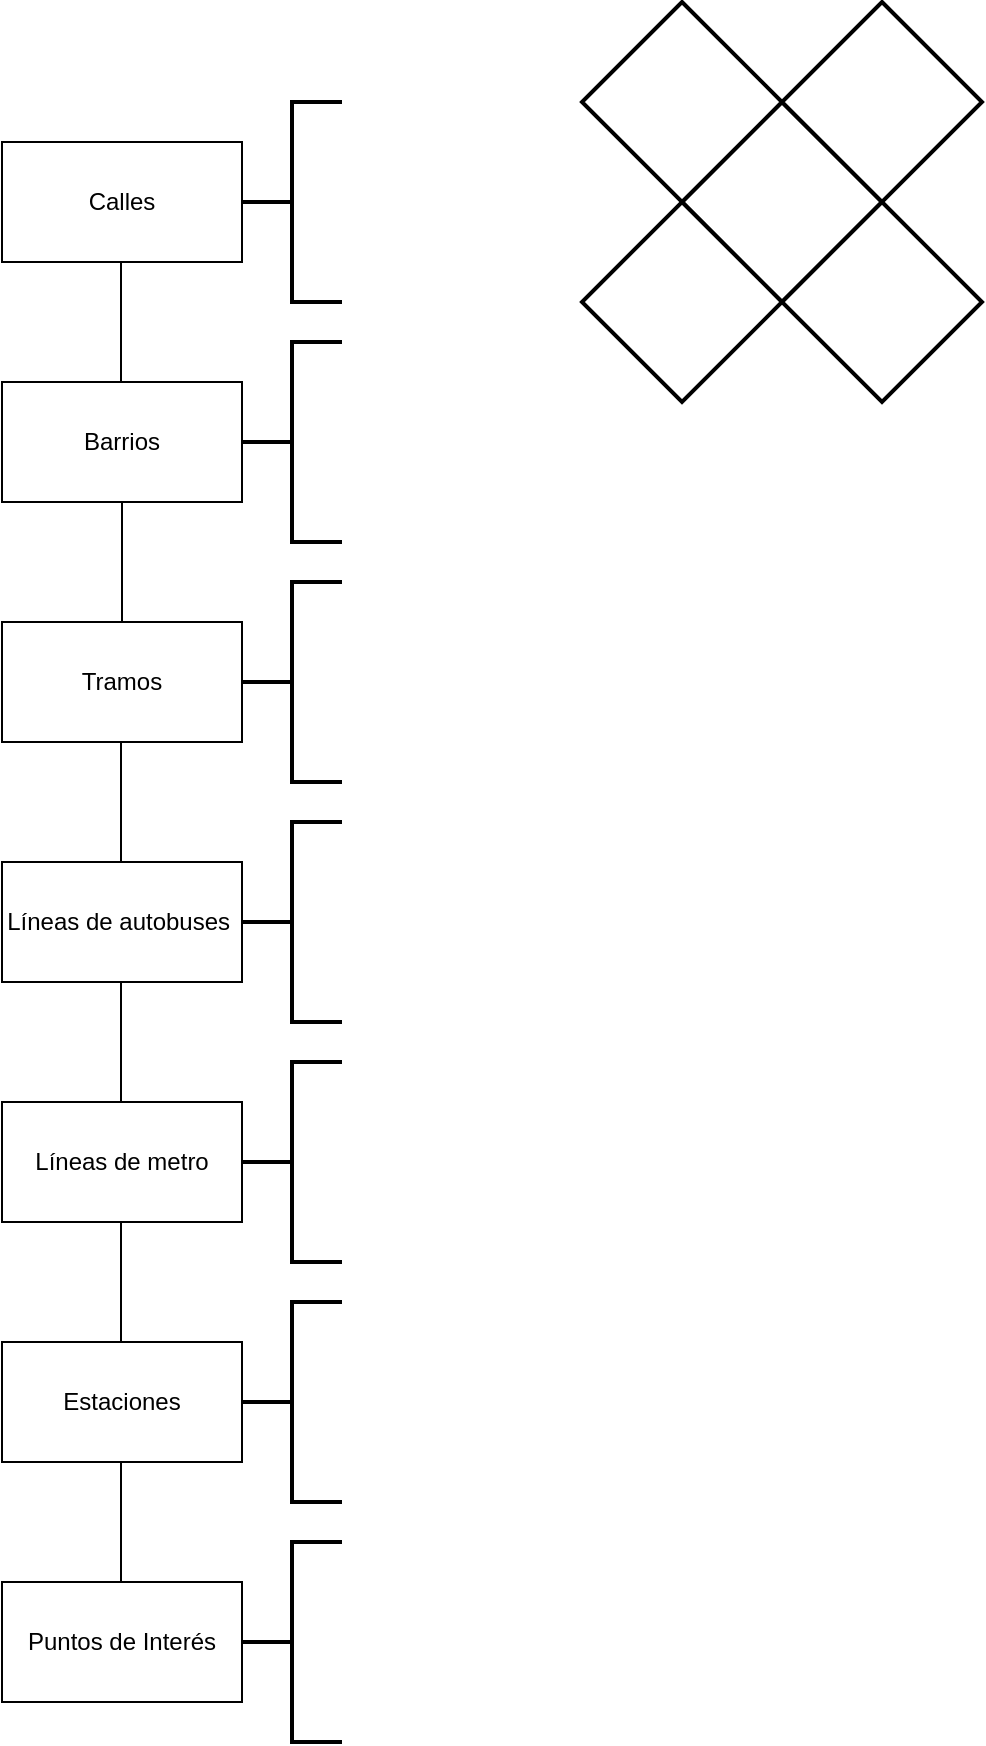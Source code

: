 <mxfile version="22.0.8" type="github">
  <diagram id="C5RBs43oDa-KdzZeNtuy" name="Page-1">
    <mxGraphModel dx="880" dy="478" grid="1" gridSize="10" guides="1" tooltips="1" connect="1" arrows="1" fold="1" page="1" pageScale="1" pageWidth="827" pageHeight="1169" math="0" shadow="0">
      <root>
        <mxCell id="WIyWlLk6GJQsqaUBKTNV-0" />
        <mxCell id="WIyWlLk6GJQsqaUBKTNV-1" parent="WIyWlLk6GJQsqaUBKTNV-0" />
        <mxCell id="mPyTUqxMGJh4DycX4-v5-0" value="Barrios" style="rounded=0;whiteSpace=wrap;html=1;" vertex="1" parent="WIyWlLk6GJQsqaUBKTNV-1">
          <mxGeometry x="160" y="380" width="120" height="60" as="geometry" />
        </mxCell>
        <mxCell id="mPyTUqxMGJh4DycX4-v5-1" value="Tramos" style="rounded=0;whiteSpace=wrap;html=1;" vertex="1" parent="WIyWlLk6GJQsqaUBKTNV-1">
          <mxGeometry x="160" y="500" width="120" height="60" as="geometry" />
        </mxCell>
        <mxCell id="mPyTUqxMGJh4DycX4-v5-2" value="Calles" style="rounded=0;whiteSpace=wrap;html=1;" vertex="1" parent="WIyWlLk6GJQsqaUBKTNV-1">
          <mxGeometry x="160" y="260" width="120" height="60" as="geometry" />
        </mxCell>
        <mxCell id="mPyTUqxMGJh4DycX4-v5-3" value="Estaciones" style="rounded=0;whiteSpace=wrap;html=1;" vertex="1" parent="WIyWlLk6GJQsqaUBKTNV-1">
          <mxGeometry x="160" y="860" width="120" height="60" as="geometry" />
        </mxCell>
        <mxCell id="mPyTUqxMGJh4DycX4-v5-4" value="Líneas de metro" style="rounded=0;whiteSpace=wrap;html=1;" vertex="1" parent="WIyWlLk6GJQsqaUBKTNV-1">
          <mxGeometry x="160" y="740" width="120" height="60" as="geometry" />
        </mxCell>
        <mxCell id="mPyTUqxMGJh4DycX4-v5-5" value="Puntos de Interés" style="rounded=0;whiteSpace=wrap;html=1;" vertex="1" parent="WIyWlLk6GJQsqaUBKTNV-1">
          <mxGeometry x="160" y="980" width="120" height="60" as="geometry" />
        </mxCell>
        <mxCell id="mPyTUqxMGJh4DycX4-v5-6" value="Líneas de autobuses&amp;nbsp;" style="rounded=0;whiteSpace=wrap;html=1;" vertex="1" parent="WIyWlLk6GJQsqaUBKTNV-1">
          <mxGeometry x="160" y="620" width="120" height="60" as="geometry" />
        </mxCell>
        <mxCell id="mPyTUqxMGJh4DycX4-v5-7" value="" style="endArrow=none;html=1;rounded=0;" edge="1" parent="WIyWlLk6GJQsqaUBKTNV-1" source="mPyTUqxMGJh4DycX4-v5-1">
          <mxGeometry width="50" height="50" relative="1" as="geometry">
            <mxPoint x="220" y="479.289" as="sourcePoint" />
            <mxPoint x="220" y="440" as="targetPoint" />
          </mxGeometry>
        </mxCell>
        <mxCell id="mPyTUqxMGJh4DycX4-v5-8" value="" style="endArrow=none;html=1;rounded=0;" edge="1" parent="WIyWlLk6GJQsqaUBKTNV-1">
          <mxGeometry width="50" height="50" relative="1" as="geometry">
            <mxPoint x="219.5" y="380" as="sourcePoint" />
            <mxPoint x="219.5" y="320" as="targetPoint" />
            <Array as="points">
              <mxPoint x="219.5" y="320" />
            </Array>
          </mxGeometry>
        </mxCell>
        <mxCell id="mPyTUqxMGJh4DycX4-v5-9" value="" style="endArrow=none;html=1;rounded=0;" edge="1" parent="WIyWlLk6GJQsqaUBKTNV-1">
          <mxGeometry width="50" height="50" relative="1" as="geometry">
            <mxPoint x="219.5" y="620" as="sourcePoint" />
            <mxPoint x="219.5" y="560" as="targetPoint" />
          </mxGeometry>
        </mxCell>
        <mxCell id="mPyTUqxMGJh4DycX4-v5-10" value="" style="endArrow=none;html=1;rounded=0;" edge="1" parent="WIyWlLk6GJQsqaUBKTNV-1">
          <mxGeometry width="50" height="50" relative="1" as="geometry">
            <mxPoint x="219.5" y="740" as="sourcePoint" />
            <mxPoint x="219.5" y="680" as="targetPoint" />
          </mxGeometry>
        </mxCell>
        <mxCell id="mPyTUqxMGJh4DycX4-v5-11" value="" style="endArrow=none;html=1;rounded=0;" edge="1" parent="WIyWlLk6GJQsqaUBKTNV-1">
          <mxGeometry width="50" height="50" relative="1" as="geometry">
            <mxPoint x="219.5" y="860" as="sourcePoint" />
            <mxPoint x="219.5" y="800" as="targetPoint" />
          </mxGeometry>
        </mxCell>
        <mxCell id="mPyTUqxMGJh4DycX4-v5-12" value="" style="endArrow=none;html=1;rounded=0;" edge="1" parent="WIyWlLk6GJQsqaUBKTNV-1">
          <mxGeometry width="50" height="50" relative="1" as="geometry">
            <mxPoint x="219.5" y="980" as="sourcePoint" />
            <mxPoint x="219.5" y="920" as="targetPoint" />
          </mxGeometry>
        </mxCell>
        <mxCell id="mPyTUqxMGJh4DycX4-v5-13" value="" style="strokeWidth=2;html=1;shape=mxgraph.flowchart.annotation_2;align=left;labelPosition=right;pointerEvents=1;" vertex="1" parent="WIyWlLk6GJQsqaUBKTNV-1">
          <mxGeometry x="280" y="240" width="50" height="100" as="geometry" />
        </mxCell>
        <mxCell id="mPyTUqxMGJh4DycX4-v5-14" value="" style="strokeWidth=2;html=1;shape=mxgraph.flowchart.annotation_2;align=left;labelPosition=right;pointerEvents=1;" vertex="1" parent="WIyWlLk6GJQsqaUBKTNV-1">
          <mxGeometry x="280" y="720" width="50" height="100" as="geometry" />
        </mxCell>
        <mxCell id="mPyTUqxMGJh4DycX4-v5-15" value="" style="strokeWidth=2;html=1;shape=mxgraph.flowchart.annotation_2;align=left;labelPosition=right;pointerEvents=1;" vertex="1" parent="WIyWlLk6GJQsqaUBKTNV-1">
          <mxGeometry x="280" y="600" width="50" height="100" as="geometry" />
        </mxCell>
        <mxCell id="mPyTUqxMGJh4DycX4-v5-16" value="" style="strokeWidth=2;html=1;shape=mxgraph.flowchart.annotation_2;align=left;labelPosition=right;pointerEvents=1;" vertex="1" parent="WIyWlLk6GJQsqaUBKTNV-1">
          <mxGeometry x="280" y="480" width="50" height="100" as="geometry" />
        </mxCell>
        <mxCell id="mPyTUqxMGJh4DycX4-v5-17" value="" style="strokeWidth=2;html=1;shape=mxgraph.flowchart.annotation_2;align=left;labelPosition=right;pointerEvents=1;" vertex="1" parent="WIyWlLk6GJQsqaUBKTNV-1">
          <mxGeometry x="280" y="360" width="50" height="100" as="geometry" />
        </mxCell>
        <mxCell id="mPyTUqxMGJh4DycX4-v5-18" value="" style="strokeWidth=2;html=1;shape=mxgraph.flowchart.annotation_2;align=left;labelPosition=right;pointerEvents=1;" vertex="1" parent="WIyWlLk6GJQsqaUBKTNV-1">
          <mxGeometry x="280" y="840" width="50" height="100" as="geometry" />
        </mxCell>
        <mxCell id="mPyTUqxMGJh4DycX4-v5-19" value="" style="strokeWidth=2;html=1;shape=mxgraph.flowchart.annotation_2;align=left;labelPosition=right;pointerEvents=1;" vertex="1" parent="WIyWlLk6GJQsqaUBKTNV-1">
          <mxGeometry x="280" y="960" width="50" height="100" as="geometry" />
        </mxCell>
        <mxCell id="mPyTUqxMGJh4DycX4-v5-20" value="" style="strokeWidth=2;html=1;shape=mxgraph.flowchart.decision;whiteSpace=wrap;" vertex="1" parent="WIyWlLk6GJQsqaUBKTNV-1">
          <mxGeometry x="500" y="240" width="100" height="100" as="geometry" />
        </mxCell>
        <mxCell id="mPyTUqxMGJh4DycX4-v5-21" value="" style="strokeWidth=2;html=1;shape=mxgraph.flowchart.decision;whiteSpace=wrap;" vertex="1" parent="WIyWlLk6GJQsqaUBKTNV-1">
          <mxGeometry x="450" y="290" width="100" height="100" as="geometry" />
        </mxCell>
        <mxCell id="mPyTUqxMGJh4DycX4-v5-22" value="" style="strokeWidth=2;html=1;shape=mxgraph.flowchart.decision;whiteSpace=wrap;" vertex="1" parent="WIyWlLk6GJQsqaUBKTNV-1">
          <mxGeometry x="550" y="190" width="100" height="100" as="geometry" />
        </mxCell>
        <mxCell id="mPyTUqxMGJh4DycX4-v5-23" value="" style="strokeWidth=2;html=1;shape=mxgraph.flowchart.decision;whiteSpace=wrap;" vertex="1" parent="WIyWlLk6GJQsqaUBKTNV-1">
          <mxGeometry x="450" y="190" width="100" height="100" as="geometry" />
        </mxCell>
        <mxCell id="mPyTUqxMGJh4DycX4-v5-24" value="" style="strokeWidth=2;html=1;shape=mxgraph.flowchart.decision;whiteSpace=wrap;" vertex="1" parent="WIyWlLk6GJQsqaUBKTNV-1">
          <mxGeometry x="550" y="290" width="100" height="100" as="geometry" />
        </mxCell>
      </root>
    </mxGraphModel>
  </diagram>
</mxfile>

